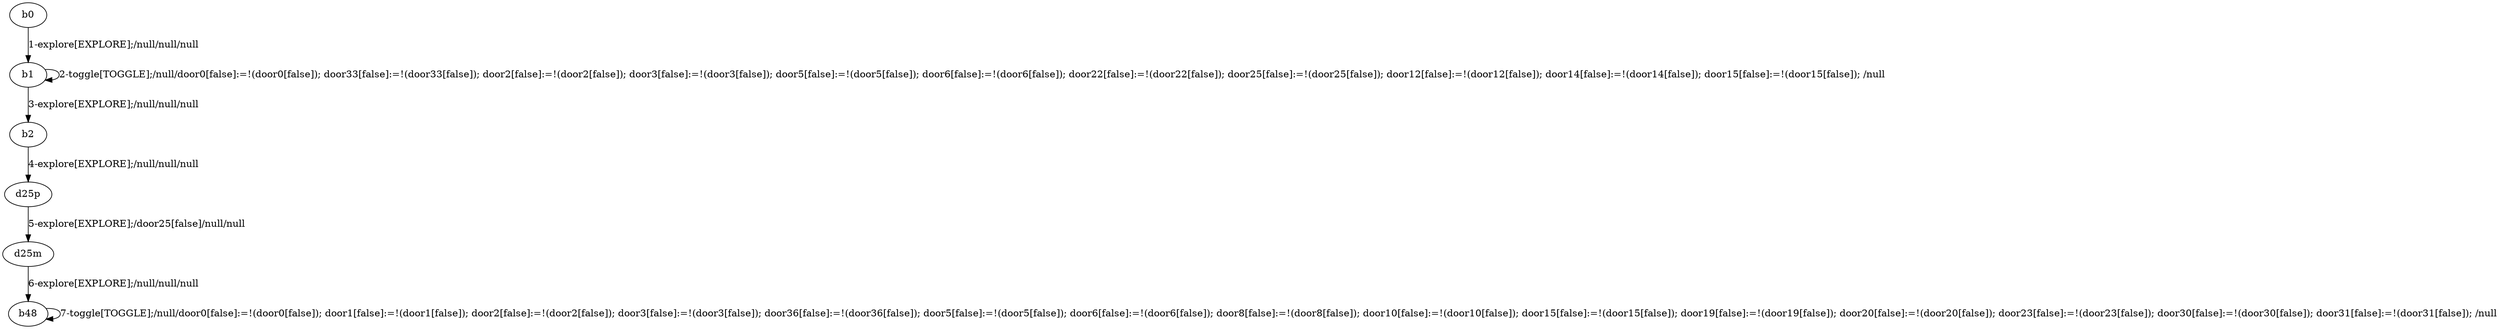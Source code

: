 # Total number of goals covered by this test: 1
# b48 --> b48

digraph g {
"b0" -> "b1" [label = "1-explore[EXPLORE];/null/null/null"];
"b1" -> "b1" [label = "2-toggle[TOGGLE];/null/door0[false]:=!(door0[false]); door33[false]:=!(door33[false]); door2[false]:=!(door2[false]); door3[false]:=!(door3[false]); door5[false]:=!(door5[false]); door6[false]:=!(door6[false]); door22[false]:=!(door22[false]); door25[false]:=!(door25[false]); door12[false]:=!(door12[false]); door14[false]:=!(door14[false]); door15[false]:=!(door15[false]); /null"];
"b1" -> "b2" [label = "3-explore[EXPLORE];/null/null/null"];
"b2" -> "d25p" [label = "4-explore[EXPLORE];/null/null/null"];
"d25p" -> "d25m" [label = "5-explore[EXPLORE];/door25[false]/null/null"];
"d25m" -> "b48" [label = "6-explore[EXPLORE];/null/null/null"];
"b48" -> "b48" [label = "7-toggle[TOGGLE];/null/door0[false]:=!(door0[false]); door1[false]:=!(door1[false]); door2[false]:=!(door2[false]); door3[false]:=!(door3[false]); door36[false]:=!(door36[false]); door5[false]:=!(door5[false]); door6[false]:=!(door6[false]); door8[false]:=!(door8[false]); door10[false]:=!(door10[false]); door15[false]:=!(door15[false]); door19[false]:=!(door19[false]); door20[false]:=!(door20[false]); door23[false]:=!(door23[false]); door30[false]:=!(door30[false]); door31[false]:=!(door31[false]); /null"];
}